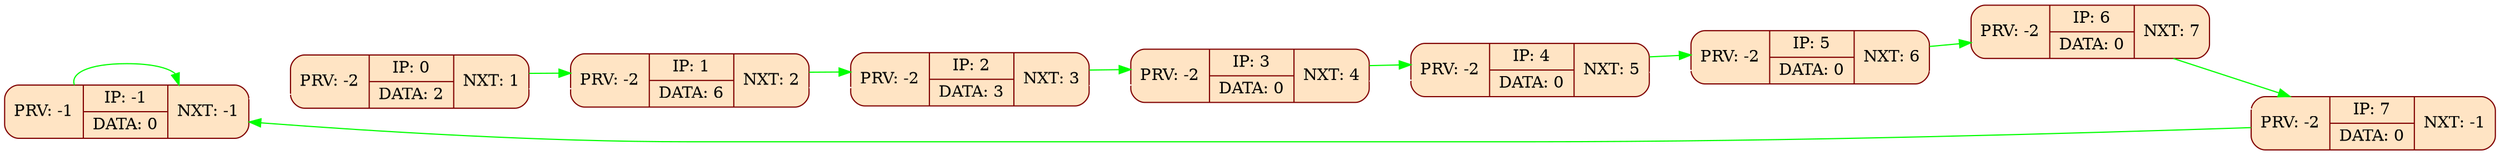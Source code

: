 digraph G{
rankdir = LR;
bgcolor = "#FFFFFF";
-1 [shape = Mrecord, style = filled, fillcolor = "#FFE4C4", color = "#800000", label = "{PRV: -1|{IP: -1|DATA: 0} |NXT: -1}"];
0 [shape = Mrecord, style = filled, fillcolor = "#FFE4C4", color = "#800000", label = "{PRV: -2|{IP: 0|DATA: 2} |NXT: 1}"];
1 [shape = Mrecord, style = filled, fillcolor = "#FFE4C4", color = "#800000", label = "{PRV: -2|{IP: 1|DATA: 6} |NXT: 2}"];
2 [shape = Mrecord, style = filled, fillcolor = "#FFE4C4", color = "#800000", label = "{PRV: -2|{IP: 2|DATA: 3} |NXT: 3}"];
3 [shape = Mrecord, style = filled, fillcolor = "#FFE4C4", color = "#800000", label = "{PRV: -2|{IP: 3|DATA: 0} |NXT: 4}"];
4 [shape = Mrecord, style = filled, fillcolor = "#FFE4C4", color = "#800000", label = "{PRV: -2|{IP: 4|DATA: 0} |NXT: 5}"];
5 [shape = Mrecord, style = filled, fillcolor = "#FFE4C4", color = "#800000", label = "{PRV: -2|{IP: 5|DATA: 0} |NXT: 6}"];
6 [shape = Mrecord, style = filled, fillcolor = "#FFE4C4", color = "#800000", label = "{PRV: -2|{IP: 6|DATA: 0} |NXT: 7}"];
7 [shape = Mrecord, style = filled, fillcolor = "#FFE4C4", color = "#800000", label = "{PRV: -2|{IP: 7|DATA: 0} |NXT: -1}"];
-1 -> 0 -> 1 -> 2 -> 3 -> 4 -> 5 -> 7 [color = "#FFFFFF", weight = 0]
-1 -> -1 [color = "#00FF00", weight = 0]
0 -> 1 [color = "#00FF00", weight = 0]
1 -> 2 [color = "#00FF00", weight = 0]
2 -> 3 [color = "#00FF00", weight = 0]
3 -> 4 [color = "#00FF00", weight = 0]
4 -> 5 [color = "#00FF00", weight = 0]
5 -> 6 [color = "#00FF00", weight = 0]
6 -> 7 [color = "#00FF00", weight = 0]
7 -> -1 [color = "#00FF00", weight = 0]

}
